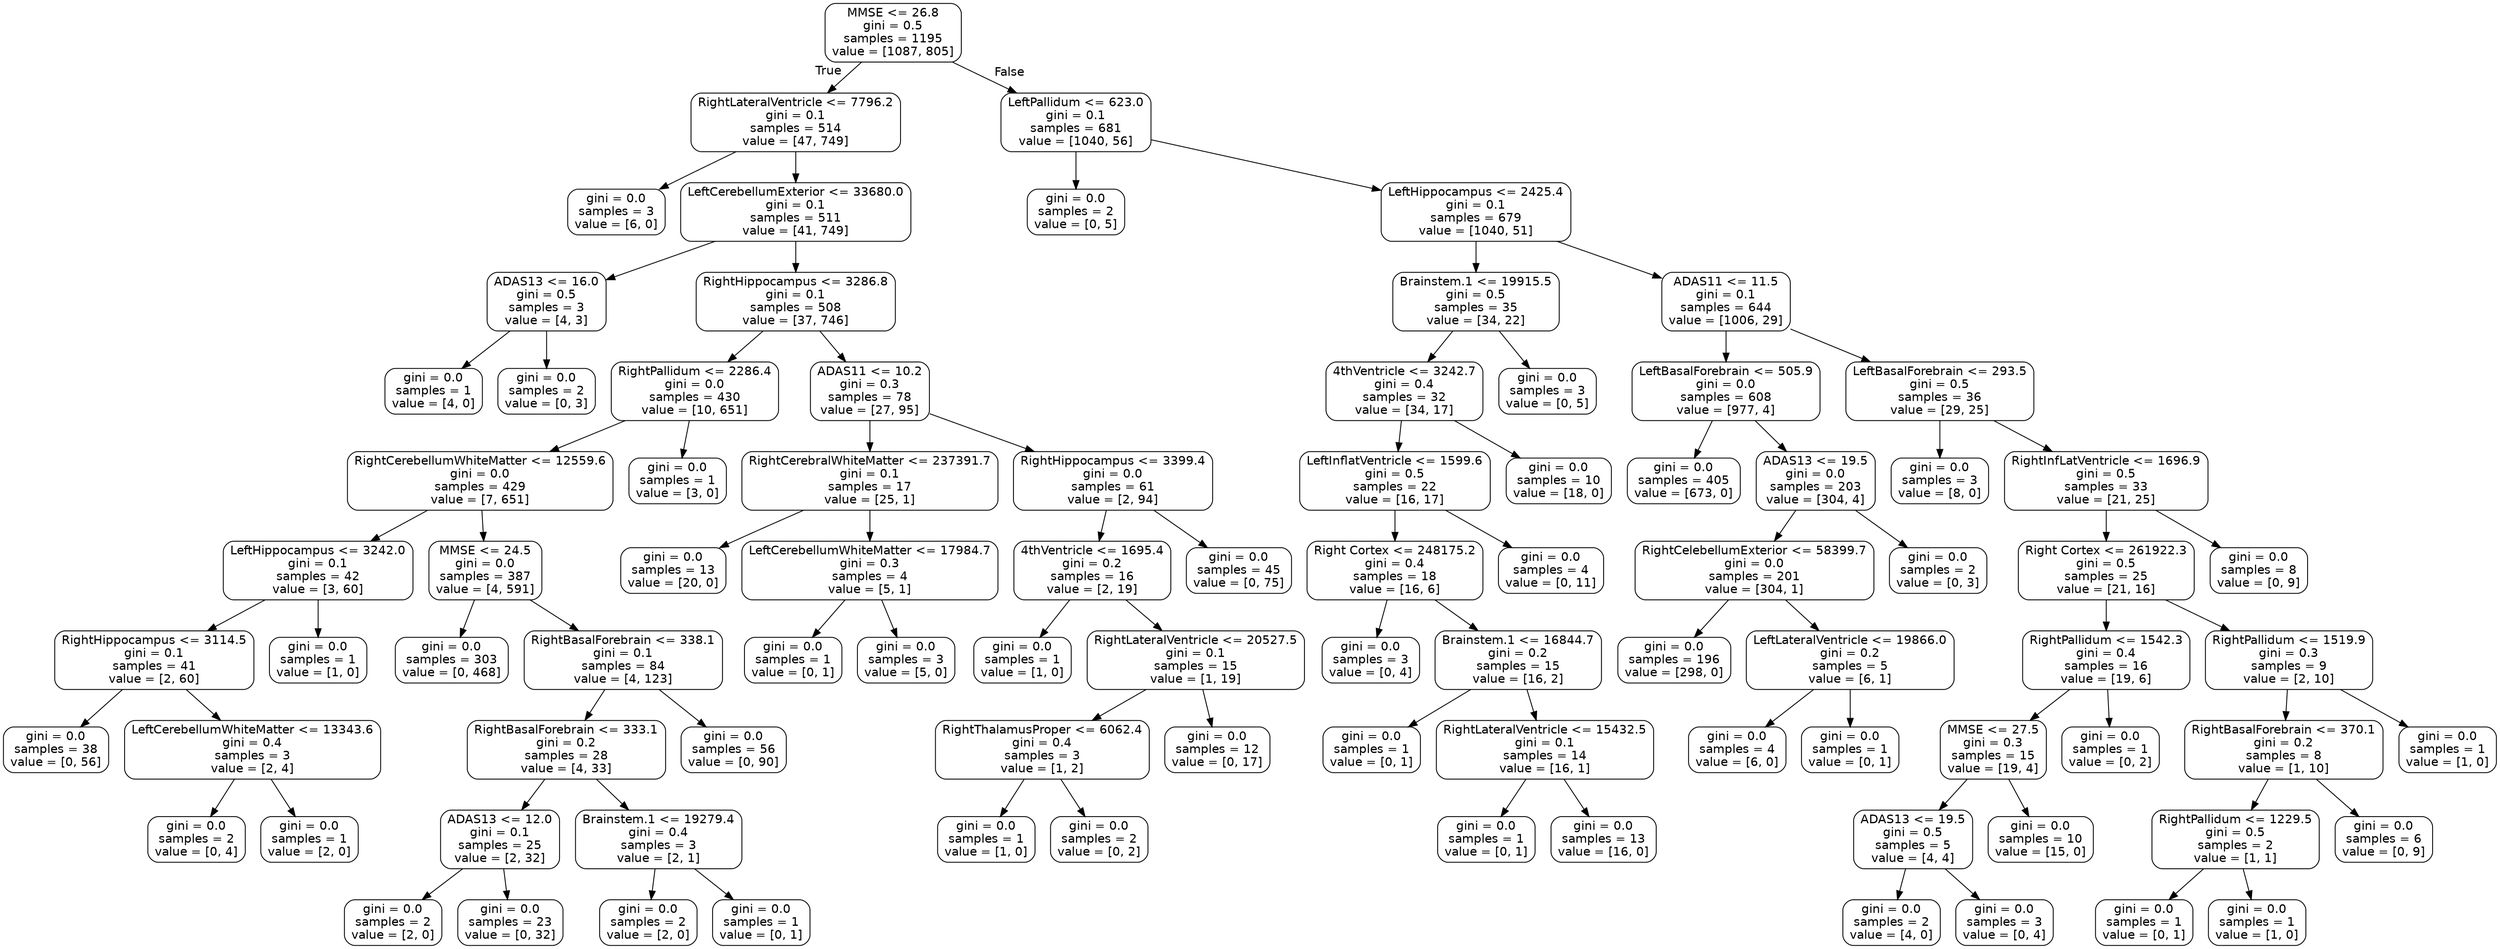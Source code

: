 digraph Tree {
node [shape=box, style="rounded", color="black", fontname="helvetica"] ;
edge [fontname="helvetica"] ;
0 [label="MMSE <= 26.8\ngini = 0.5\nsamples = 1195\nvalue = [1087, 805]"] ;
1 [label="RightLateralVentricle <= 7796.2\ngini = 0.1\nsamples = 514\nvalue = [47, 749]"] ;
0 -> 1 [labeldistance=2.5, labelangle=45, headlabel="True"] ;
2 [label="gini = 0.0\nsamples = 3\nvalue = [6, 0]"] ;
1 -> 2 ;
3 [label="LeftCerebellumExterior <= 33680.0\ngini = 0.1\nsamples = 511\nvalue = [41, 749]"] ;
1 -> 3 ;
4 [label="ADAS13 <= 16.0\ngini = 0.5\nsamples = 3\nvalue = [4, 3]"] ;
3 -> 4 ;
5 [label="gini = 0.0\nsamples = 1\nvalue = [4, 0]"] ;
4 -> 5 ;
6 [label="gini = 0.0\nsamples = 2\nvalue = [0, 3]"] ;
4 -> 6 ;
7 [label="RightHippocampus <= 3286.8\ngini = 0.1\nsamples = 508\nvalue = [37, 746]"] ;
3 -> 7 ;
8 [label="RightPallidum <= 2286.4\ngini = 0.0\nsamples = 430\nvalue = [10, 651]"] ;
7 -> 8 ;
9 [label="RightCerebellumWhiteMatter <= 12559.6\ngini = 0.0\nsamples = 429\nvalue = [7, 651]"] ;
8 -> 9 ;
10 [label="LeftHippocampus <= 3242.0\ngini = 0.1\nsamples = 42\nvalue = [3, 60]"] ;
9 -> 10 ;
11 [label="RightHippocampus <= 3114.5\ngini = 0.1\nsamples = 41\nvalue = [2, 60]"] ;
10 -> 11 ;
12 [label="gini = 0.0\nsamples = 38\nvalue = [0, 56]"] ;
11 -> 12 ;
13 [label="LeftCerebellumWhiteMatter <= 13343.6\ngini = 0.4\nsamples = 3\nvalue = [2, 4]"] ;
11 -> 13 ;
14 [label="gini = 0.0\nsamples = 2\nvalue = [0, 4]"] ;
13 -> 14 ;
15 [label="gini = 0.0\nsamples = 1\nvalue = [2, 0]"] ;
13 -> 15 ;
16 [label="gini = 0.0\nsamples = 1\nvalue = [1, 0]"] ;
10 -> 16 ;
17 [label="MMSE <= 24.5\ngini = 0.0\nsamples = 387\nvalue = [4, 591]"] ;
9 -> 17 ;
18 [label="gini = 0.0\nsamples = 303\nvalue = [0, 468]"] ;
17 -> 18 ;
19 [label="RightBasalForebrain <= 338.1\ngini = 0.1\nsamples = 84\nvalue = [4, 123]"] ;
17 -> 19 ;
20 [label="RightBasalForebrain <= 333.1\ngini = 0.2\nsamples = 28\nvalue = [4, 33]"] ;
19 -> 20 ;
21 [label="ADAS13 <= 12.0\ngini = 0.1\nsamples = 25\nvalue = [2, 32]"] ;
20 -> 21 ;
22 [label="gini = 0.0\nsamples = 2\nvalue = [2, 0]"] ;
21 -> 22 ;
23 [label="gini = 0.0\nsamples = 23\nvalue = [0, 32]"] ;
21 -> 23 ;
24 [label="Brainstem.1 <= 19279.4\ngini = 0.4\nsamples = 3\nvalue = [2, 1]"] ;
20 -> 24 ;
25 [label="gini = 0.0\nsamples = 2\nvalue = [2, 0]"] ;
24 -> 25 ;
26 [label="gini = 0.0\nsamples = 1\nvalue = [0, 1]"] ;
24 -> 26 ;
27 [label="gini = 0.0\nsamples = 56\nvalue = [0, 90]"] ;
19 -> 27 ;
28 [label="gini = 0.0\nsamples = 1\nvalue = [3, 0]"] ;
8 -> 28 ;
29 [label="ADAS11 <= 10.2\ngini = 0.3\nsamples = 78\nvalue = [27, 95]"] ;
7 -> 29 ;
30 [label="RightCerebralWhiteMatter <= 237391.7\ngini = 0.1\nsamples = 17\nvalue = [25, 1]"] ;
29 -> 30 ;
31 [label="gini = 0.0\nsamples = 13\nvalue = [20, 0]"] ;
30 -> 31 ;
32 [label="LeftCerebellumWhiteMatter <= 17984.7\ngini = 0.3\nsamples = 4\nvalue = [5, 1]"] ;
30 -> 32 ;
33 [label="gini = 0.0\nsamples = 1\nvalue = [0, 1]"] ;
32 -> 33 ;
34 [label="gini = 0.0\nsamples = 3\nvalue = [5, 0]"] ;
32 -> 34 ;
35 [label="RightHippocampus <= 3399.4\ngini = 0.0\nsamples = 61\nvalue = [2, 94]"] ;
29 -> 35 ;
36 [label="4thVentricle <= 1695.4\ngini = 0.2\nsamples = 16\nvalue = [2, 19]"] ;
35 -> 36 ;
37 [label="gini = 0.0\nsamples = 1\nvalue = [1, 0]"] ;
36 -> 37 ;
38 [label="RightLateralVentricle <= 20527.5\ngini = 0.1\nsamples = 15\nvalue = [1, 19]"] ;
36 -> 38 ;
39 [label="RightThalamusProper <= 6062.4\ngini = 0.4\nsamples = 3\nvalue = [1, 2]"] ;
38 -> 39 ;
40 [label="gini = 0.0\nsamples = 1\nvalue = [1, 0]"] ;
39 -> 40 ;
41 [label="gini = 0.0\nsamples = 2\nvalue = [0, 2]"] ;
39 -> 41 ;
42 [label="gini = 0.0\nsamples = 12\nvalue = [0, 17]"] ;
38 -> 42 ;
43 [label="gini = 0.0\nsamples = 45\nvalue = [0, 75]"] ;
35 -> 43 ;
44 [label="LeftPallidum <= 623.0\ngini = 0.1\nsamples = 681\nvalue = [1040, 56]"] ;
0 -> 44 [labeldistance=2.5, labelangle=-45, headlabel="False"] ;
45 [label="gini = 0.0\nsamples = 2\nvalue = [0, 5]"] ;
44 -> 45 ;
46 [label="LeftHippocampus <= 2425.4\ngini = 0.1\nsamples = 679\nvalue = [1040, 51]"] ;
44 -> 46 ;
47 [label="Brainstem.1 <= 19915.5\ngini = 0.5\nsamples = 35\nvalue = [34, 22]"] ;
46 -> 47 ;
48 [label="4thVentricle <= 3242.7\ngini = 0.4\nsamples = 32\nvalue = [34, 17]"] ;
47 -> 48 ;
49 [label="LeftInflatVentricle <= 1599.6\ngini = 0.5\nsamples = 22\nvalue = [16, 17]"] ;
48 -> 49 ;
50 [label="Right Cortex <= 248175.2\ngini = 0.4\nsamples = 18\nvalue = [16, 6]"] ;
49 -> 50 ;
51 [label="gini = 0.0\nsamples = 3\nvalue = [0, 4]"] ;
50 -> 51 ;
52 [label="Brainstem.1 <= 16844.7\ngini = 0.2\nsamples = 15\nvalue = [16, 2]"] ;
50 -> 52 ;
53 [label="gini = 0.0\nsamples = 1\nvalue = [0, 1]"] ;
52 -> 53 ;
54 [label="RightLateralVentricle <= 15432.5\ngini = 0.1\nsamples = 14\nvalue = [16, 1]"] ;
52 -> 54 ;
55 [label="gini = 0.0\nsamples = 1\nvalue = [0, 1]"] ;
54 -> 55 ;
56 [label="gini = 0.0\nsamples = 13\nvalue = [16, 0]"] ;
54 -> 56 ;
57 [label="gini = 0.0\nsamples = 4\nvalue = [0, 11]"] ;
49 -> 57 ;
58 [label="gini = 0.0\nsamples = 10\nvalue = [18, 0]"] ;
48 -> 58 ;
59 [label="gini = 0.0\nsamples = 3\nvalue = [0, 5]"] ;
47 -> 59 ;
60 [label="ADAS11 <= 11.5\ngini = 0.1\nsamples = 644\nvalue = [1006, 29]"] ;
46 -> 60 ;
61 [label="LeftBasalForebrain <= 505.9\ngini = 0.0\nsamples = 608\nvalue = [977, 4]"] ;
60 -> 61 ;
62 [label="gini = 0.0\nsamples = 405\nvalue = [673, 0]"] ;
61 -> 62 ;
63 [label="ADAS13 <= 19.5\ngini = 0.0\nsamples = 203\nvalue = [304, 4]"] ;
61 -> 63 ;
64 [label="RightCelebellumExterior <= 58399.7\ngini = 0.0\nsamples = 201\nvalue = [304, 1]"] ;
63 -> 64 ;
65 [label="gini = 0.0\nsamples = 196\nvalue = [298, 0]"] ;
64 -> 65 ;
66 [label="LeftLateralVentricle <= 19866.0\ngini = 0.2\nsamples = 5\nvalue = [6, 1]"] ;
64 -> 66 ;
67 [label="gini = 0.0\nsamples = 4\nvalue = [6, 0]"] ;
66 -> 67 ;
68 [label="gini = 0.0\nsamples = 1\nvalue = [0, 1]"] ;
66 -> 68 ;
69 [label="gini = 0.0\nsamples = 2\nvalue = [0, 3]"] ;
63 -> 69 ;
70 [label="LeftBasalForebrain <= 293.5\ngini = 0.5\nsamples = 36\nvalue = [29, 25]"] ;
60 -> 70 ;
71 [label="gini = 0.0\nsamples = 3\nvalue = [8, 0]"] ;
70 -> 71 ;
72 [label="RightInfLatVentricle <= 1696.9\ngini = 0.5\nsamples = 33\nvalue = [21, 25]"] ;
70 -> 72 ;
73 [label="Right Cortex <= 261922.3\ngini = 0.5\nsamples = 25\nvalue = [21, 16]"] ;
72 -> 73 ;
74 [label="RightPallidum <= 1542.3\ngini = 0.4\nsamples = 16\nvalue = [19, 6]"] ;
73 -> 74 ;
75 [label="MMSE <= 27.5\ngini = 0.3\nsamples = 15\nvalue = [19, 4]"] ;
74 -> 75 ;
76 [label="ADAS13 <= 19.5\ngini = 0.5\nsamples = 5\nvalue = [4, 4]"] ;
75 -> 76 ;
77 [label="gini = 0.0\nsamples = 2\nvalue = [4, 0]"] ;
76 -> 77 ;
78 [label="gini = 0.0\nsamples = 3\nvalue = [0, 4]"] ;
76 -> 78 ;
79 [label="gini = 0.0\nsamples = 10\nvalue = [15, 0]"] ;
75 -> 79 ;
80 [label="gini = 0.0\nsamples = 1\nvalue = [0, 2]"] ;
74 -> 80 ;
81 [label="RightPallidum <= 1519.9\ngini = 0.3\nsamples = 9\nvalue = [2, 10]"] ;
73 -> 81 ;
82 [label="RightBasalForebrain <= 370.1\ngini = 0.2\nsamples = 8\nvalue = [1, 10]"] ;
81 -> 82 ;
83 [label="RightPallidum <= 1229.5\ngini = 0.5\nsamples = 2\nvalue = [1, 1]"] ;
82 -> 83 ;
84 [label="gini = 0.0\nsamples = 1\nvalue = [0, 1]"] ;
83 -> 84 ;
85 [label="gini = 0.0\nsamples = 1\nvalue = [1, 0]"] ;
83 -> 85 ;
86 [label="gini = 0.0\nsamples = 6\nvalue = [0, 9]"] ;
82 -> 86 ;
87 [label="gini = 0.0\nsamples = 1\nvalue = [1, 0]"] ;
81 -> 87 ;
88 [label="gini = 0.0\nsamples = 8\nvalue = [0, 9]"] ;
72 -> 88 ;
}